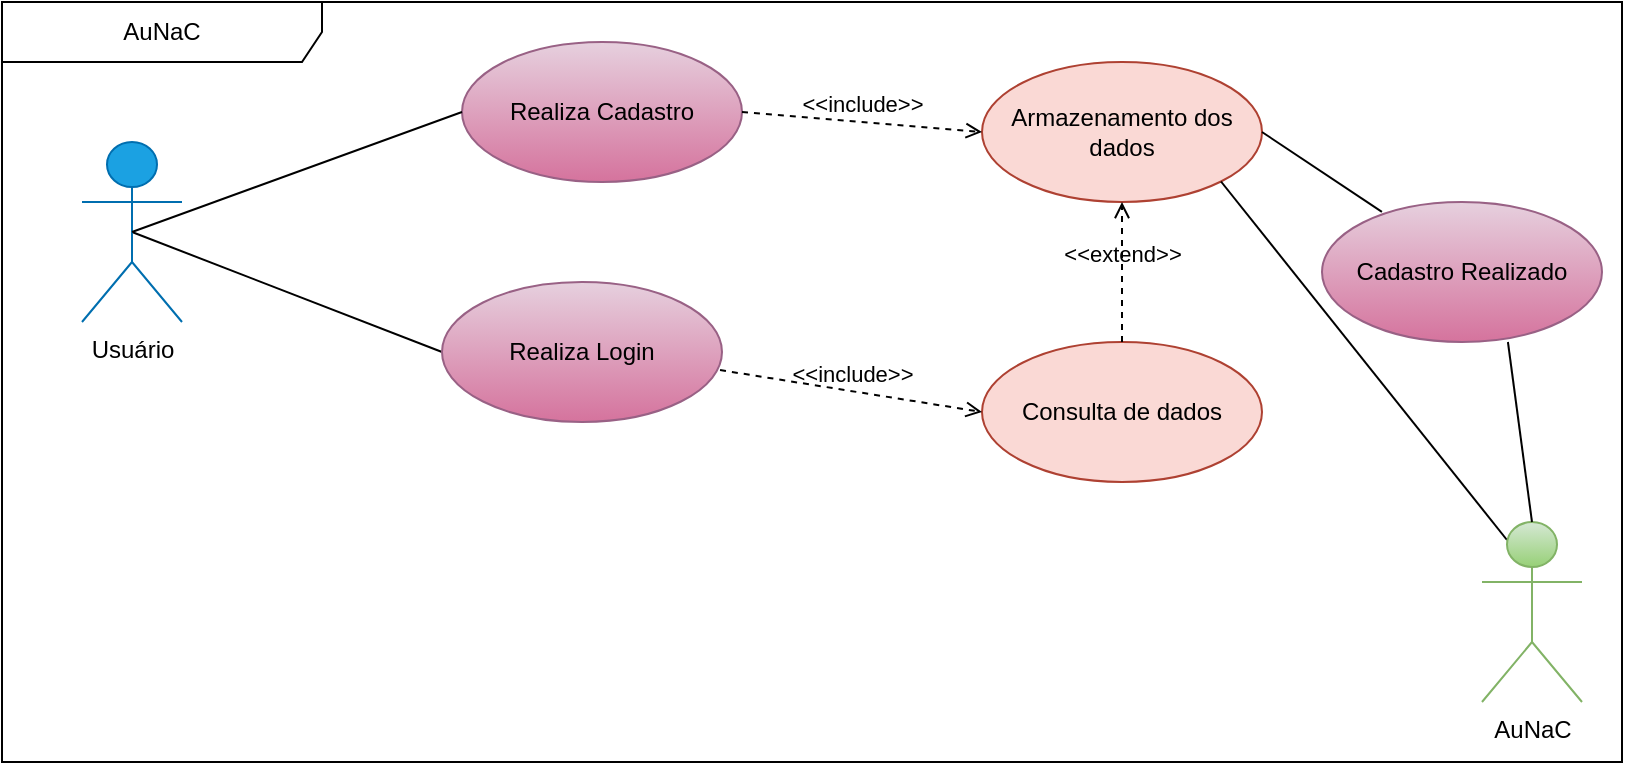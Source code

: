 <mxfile version="27.0.6">
  <diagram name="Página-1" id="BEi66ECzKyhAUNNsX62u">
    <mxGraphModel dx="1691" dy="492" grid="1" gridSize="10" guides="1" tooltips="1" connect="1" arrows="1" fold="1" page="1" pageScale="1" pageWidth="827" pageHeight="1169" math="0" shadow="0">
      <root>
        <mxCell id="0" />
        <mxCell id="1" parent="0" />
        <mxCell id="V5dWXNmP0o6A_gL5wJaM-1" value="AuNaC" style="shape=umlFrame;whiteSpace=wrap;html=1;pointerEvents=0;recursiveResize=0;container=1;collapsible=0;width=160;" vertex="1" parent="1">
          <mxGeometry x="-30" y="40" width="810" height="380" as="geometry" />
        </mxCell>
        <mxCell id="V5dWXNmP0o6A_gL5wJaM-14" style="rounded=0;orthogonalLoop=1;jettySize=auto;html=1;exitX=0.5;exitY=0.5;exitDx=0;exitDy=0;exitPerimeter=0;entryX=0;entryY=0.5;entryDx=0;entryDy=0;endArrow=none;startFill=0;" edge="1" parent="V5dWXNmP0o6A_gL5wJaM-1" source="V5dWXNmP0o6A_gL5wJaM-3" target="V5dWXNmP0o6A_gL5wJaM-13">
          <mxGeometry relative="1" as="geometry" />
        </mxCell>
        <mxCell id="V5dWXNmP0o6A_gL5wJaM-3" value="&lt;font style=&quot;color: light-dark(rgb(0, 0, 0), rgb(255, 255, 255));&quot;&gt;Usuário&lt;/font&gt;" style="shape=umlActor;verticalLabelPosition=bottom;verticalAlign=top;html=1;fillColor=#1ba1e2;strokeColor=#006EAF;fontColor=#ffffff;" vertex="1" parent="V5dWXNmP0o6A_gL5wJaM-1">
          <mxGeometry x="40" y="70" width="50" height="90" as="geometry" />
        </mxCell>
        <mxCell id="V5dWXNmP0o6A_gL5wJaM-8" value="Realiza Cadastro" style="ellipse;whiteSpace=wrap;html=1;fillColor=#e6d0de;strokeColor=#996185;gradientColor=#d5739d;" vertex="1" parent="V5dWXNmP0o6A_gL5wJaM-1">
          <mxGeometry x="230" y="20" width="140" height="70" as="geometry" />
        </mxCell>
        <mxCell id="V5dWXNmP0o6A_gL5wJaM-10" style="rounded=0;orthogonalLoop=1;jettySize=auto;html=1;exitX=0.5;exitY=0.5;exitDx=0;exitDy=0;exitPerimeter=0;entryX=0;entryY=0.5;entryDx=0;entryDy=0;endArrow=none;startFill=0;" edge="1" parent="V5dWXNmP0o6A_gL5wJaM-1" source="V5dWXNmP0o6A_gL5wJaM-3" target="V5dWXNmP0o6A_gL5wJaM-8">
          <mxGeometry relative="1" as="geometry" />
        </mxCell>
        <mxCell id="V5dWXNmP0o6A_gL5wJaM-11" value="Armazenamento dos dados" style="ellipse;whiteSpace=wrap;html=1;fillColor=#fad9d5;strokeColor=#ae4132;" vertex="1" parent="V5dWXNmP0o6A_gL5wJaM-1">
          <mxGeometry x="490" y="30" width="140" height="70" as="geometry" />
        </mxCell>
        <mxCell id="V5dWXNmP0o6A_gL5wJaM-12" value="&amp;lt;&amp;lt;include&amp;gt;&amp;gt;" style="html=1;verticalAlign=bottom;labelBackgroundColor=none;endArrow=open;endFill=0;dashed=1;rounded=0;entryX=0;entryY=0.5;entryDx=0;entryDy=0;exitX=1;exitY=0.5;exitDx=0;exitDy=0;" edge="1" parent="V5dWXNmP0o6A_gL5wJaM-1" source="V5dWXNmP0o6A_gL5wJaM-8" target="V5dWXNmP0o6A_gL5wJaM-11">
          <mxGeometry width="160" relative="1" as="geometry">
            <mxPoint x="290" y="180" as="sourcePoint" />
            <mxPoint x="450" y="180" as="targetPoint" />
          </mxGeometry>
        </mxCell>
        <mxCell id="V5dWXNmP0o6A_gL5wJaM-13" value="Realiza Login" style="ellipse;whiteSpace=wrap;html=1;fillColor=#e6d0de;strokeColor=#996185;gradientColor=#d5739d;" vertex="1" parent="V5dWXNmP0o6A_gL5wJaM-1">
          <mxGeometry x="220" y="140" width="140" height="70" as="geometry" />
        </mxCell>
        <mxCell id="V5dWXNmP0o6A_gL5wJaM-15" value="Consulta de dados" style="ellipse;whiteSpace=wrap;html=1;fillColor=#fad9d5;strokeColor=#ae4132;" vertex="1" parent="V5dWXNmP0o6A_gL5wJaM-1">
          <mxGeometry x="490" y="170" width="140" height="70" as="geometry" />
        </mxCell>
        <mxCell id="V5dWXNmP0o6A_gL5wJaM-16" value="&amp;lt;&amp;lt;include&amp;gt;&amp;gt;" style="html=1;verticalAlign=bottom;labelBackgroundColor=none;endArrow=open;endFill=0;dashed=1;rounded=0;entryX=0;entryY=0.5;entryDx=0;entryDy=0;exitX=0.993;exitY=0.629;exitDx=0;exitDy=0;exitPerimeter=0;" edge="1" parent="V5dWXNmP0o6A_gL5wJaM-1" source="V5dWXNmP0o6A_gL5wJaM-13" target="V5dWXNmP0o6A_gL5wJaM-15">
          <mxGeometry width="160" relative="1" as="geometry">
            <mxPoint x="290" y="180" as="sourcePoint" />
            <mxPoint x="450" y="180" as="targetPoint" />
          </mxGeometry>
        </mxCell>
        <mxCell id="V5dWXNmP0o6A_gL5wJaM-17" value="&amp;lt;&amp;lt;extend&amp;gt;&amp;gt;" style="html=1;verticalAlign=bottom;labelBackgroundColor=none;endArrow=open;endFill=0;dashed=1;rounded=0;entryX=0.5;entryY=1;entryDx=0;entryDy=0;" edge="1" parent="V5dWXNmP0o6A_gL5wJaM-1" source="V5dWXNmP0o6A_gL5wJaM-15" target="V5dWXNmP0o6A_gL5wJaM-11">
          <mxGeometry width="160" relative="1" as="geometry">
            <mxPoint x="290" y="180" as="sourcePoint" />
            <mxPoint x="450" y="180" as="targetPoint" />
          </mxGeometry>
        </mxCell>
        <mxCell id="V5dWXNmP0o6A_gL5wJaM-18" value="Cadastro Realizado" style="ellipse;whiteSpace=wrap;html=1;fillColor=#e6d0de;strokeColor=#996185;gradientColor=#d5739d;" vertex="1" parent="V5dWXNmP0o6A_gL5wJaM-1">
          <mxGeometry x="660" y="100" width="140" height="70" as="geometry" />
        </mxCell>
        <mxCell id="V5dWXNmP0o6A_gL5wJaM-19" style="rounded=0;orthogonalLoop=1;jettySize=auto;html=1;exitX=1;exitY=0.5;exitDx=0;exitDy=0;entryX=0.214;entryY=0.071;entryDx=0;entryDy=0;entryPerimeter=0;endArrow=none;startFill=0;" edge="1" parent="V5dWXNmP0o6A_gL5wJaM-1" source="V5dWXNmP0o6A_gL5wJaM-11" target="V5dWXNmP0o6A_gL5wJaM-18">
          <mxGeometry relative="1" as="geometry" />
        </mxCell>
        <mxCell id="V5dWXNmP0o6A_gL5wJaM-23" style="rounded=0;orthogonalLoop=1;jettySize=auto;html=1;exitX=0.25;exitY=0.1;exitDx=0;exitDy=0;exitPerimeter=0;entryX=1;entryY=1;entryDx=0;entryDy=0;endArrow=none;startFill=0;" edge="1" parent="V5dWXNmP0o6A_gL5wJaM-1" source="V5dWXNmP0o6A_gL5wJaM-21" target="V5dWXNmP0o6A_gL5wJaM-11">
          <mxGeometry relative="1" as="geometry" />
        </mxCell>
        <mxCell id="V5dWXNmP0o6A_gL5wJaM-21" value="&lt;font style=&quot;color: light-dark(rgb(0, 0, 0), rgb(255, 255, 255));&quot;&gt;AuNaC&lt;/font&gt;" style="shape=umlActor;verticalLabelPosition=bottom;verticalAlign=top;html=1;fillColor=#d5e8d4;strokeColor=#82b366;gradientColor=#97d077;" vertex="1" parent="V5dWXNmP0o6A_gL5wJaM-1">
          <mxGeometry x="740" y="260" width="50" height="90" as="geometry" />
        </mxCell>
        <mxCell id="V5dWXNmP0o6A_gL5wJaM-22" style="rounded=0;orthogonalLoop=1;jettySize=auto;html=1;exitX=0.5;exitY=0;exitDx=0;exitDy=0;exitPerimeter=0;entryX=0.664;entryY=1;entryDx=0;entryDy=0;entryPerimeter=0;endArrow=none;startFill=0;" edge="1" parent="V5dWXNmP0o6A_gL5wJaM-1" source="V5dWXNmP0o6A_gL5wJaM-21" target="V5dWXNmP0o6A_gL5wJaM-18">
          <mxGeometry relative="1" as="geometry" />
        </mxCell>
      </root>
    </mxGraphModel>
  </diagram>
</mxfile>
